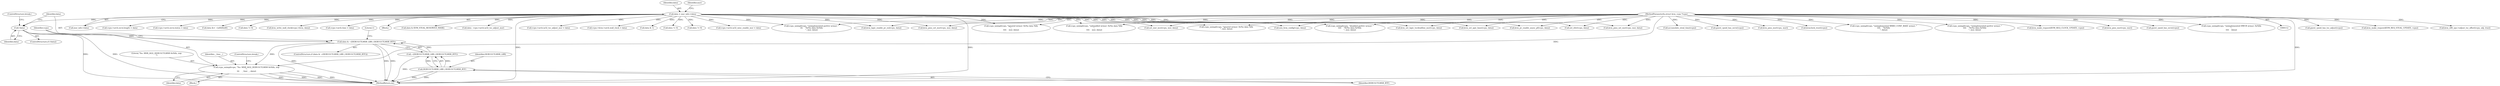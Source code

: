digraph "0_linux_0b79459b482e85cb7426aa7da683a9f2c97aeae1_2@pointer" {
"1000208" [label="(Call,vcpu_unimpl(vcpu, \"%s: MSR_IA32_DEBUGCTLMSR 0x%llx, nop\n\",\n\t\t\t    __func__, data))"];
"1000113" [label="(MethodParameterIn,struct kvm_vcpu *vcpu)"];
"1000199" [label="(Call,data & ~(DEBUGCTLMSR_LBR | DEBUGCTLMSR_BTF))"];
"1000193" [label="(Call,!data)"];
"1000127" [label="(Call,data = msr_info->data)"];
"1000201" [label="(Call,~(DEBUGCTLMSR_LBR | DEBUGCTLMSR_BTF))"];
"1000202" [label="(Call,DEBUGCTLMSR_LBR | DEBUGCTLMSR_BTF)"];
"1000204" [label="(Identifier,DEBUGCTLMSR_BTF)"];
"1000238" [label="(Call,guest_cpuid_has_tsc_adjust(vcpu))"];
"1000439" [label="(Call,kvm_make_request(KVM_REQ_STEAL_UPDATE, vcpu))"];
"1000257" [label="(Call,kvm_x86_ops->adjust_tsc_offset(vcpu, adj, true))"];
"1000210" [label="(Literal,\"%s: MSR_IA32_DEBUGCTLMSR 0x%llx, nop\n\")"];
"1000203" [label="(Identifier,DEBUGCTLMSR_LBR)"];
"1000180" [label="(Call,data != 0)"];
"1000638" [label="(MethodReturn,int)"];
"1000495" [label="(Call,kvm_pmu_set_msr(vcpu, msr, data))"];
"1000201" [label="(Call,~(DEBUGCTLMSR_LBR | DEBUGCTLMSR_BTF))"];
"1000270" [label="(Call,vcpu->arch.ia32_misc_enable_msr = data)"];
"1000436" [label="(Call,accumulate_steal_time(vcpu))"];
"1000193" [label="(Call,!data)"];
"1000202" [label="(Call,DEBUGCTLMSR_LBR | DEBUGCTLMSR_BTF)"];
"1000194" [label="(Identifier,data)"];
"1000562" [label="(Call,vcpu->arch.osvw.length = data)"];
"1000289" [label="(Call,kvm_write_wall_clock(vcpu->kvm, data))"];
"1000198" [label="(ControlStructure,if (data & ~(DEBUGCTLMSR_LBR | DEBUGCTLMSR_BTF)))"];
"1000558" [label="(Call,guest_cpuid_has_osvw(vcpu))"];
"1000609" [label="(Call,kvm_pmu_msr(vcpu, msr))"];
"1000127" [label="(Call,data = msr_info->data)"];
"1000144" [label="(Call,set_efer(vcpu, data))"];
"1000300" [label="(Call,vcpu->arch.time = data)"];
"1000384" [label="(Call,data & KVM_STEAL_RESERVED_MASK)"];
"1000250" [label="(Call,data - vcpu->arch.ia32_tsc_adjust_msr)"];
"1000621" [label="(Call,vcpu_unimpl(vcpu, \"unhandled wrmsr: 0x%x data %llx\n\",\n\t\t\t\t    msr, data))"];
"1000298" [label="(Call,kvmclock_reset(vcpu))"];
"1000261" [label="(Call,vcpu->arch.ia32_tsc_adjust_msr = data)"];
"1000549" [label="(Call,vcpu_unimpl(vcpu, \"ignored wrmsr: 0x%x data %llx\n\", msr, data))"];
"1000200" [label="(Identifier,data)"];
"1000505" [label="(Call,vcpu_unimpl(vcpu, \"disabled perfctr wrmsr: \"\n\t\t\t\t    \"0x%x data 0x%llx\n\", msr, data))"];
"1000280" [label="(Call,vcpu->kvm->arch.wall_clock = data)"];
"1000209" [label="(Identifier,vcpu)"];
"1000312" [label="(Call,data & 1)"];
"1000212" [label="(Identifier,data)"];
"1000207" [label="(Literal,1)"];
"1000464" [label="(Call,data != 0)"];
"1000221" [label="(Call,kvm_set_apic_base(vcpu, data))"];
"1000370" [label="(Call,kvm_pv_enable_async_pf(vcpu, data))"];
"1000129" [label="(Call,msr_info->data)"];
"1000477" [label="(Call,vcpu_unimpl(vcpu, \"unimplemented perfctr wrmsr: \"\n\t\t\t    \"0x%x data 0x%llx\n\", msr, data))"];
"1000579" [label="(Call,vcpu->arch.osvw.status = data)"];
"1000199" [label="(Call,data & ~(DEBUGCTLMSR_LBR | DEBUGCTLMSR_BTF))"];
"1000192" [label="(ControlStructure,if (!data))"];
"1000211" [label="(Identifier,__func__)"];
"1000184" [label="(Call,vcpu_unimpl(vcpu, \"unimplemented MMIO_CONF_BASE wrmsr: \"\n\t\t\t\t    \"0x%llx\n\", data))"];
"1000113" [label="(MethodParameterIn,struct kvm_vcpu *vcpu)"];
"1000148" [label="(Call,data &= ~(u64)0x40)"];
"1000467" [label="(Call,vcpu_unimpl(vcpu, \"unimplemented perfctr wrmsr: \"\n\t\t\t\t    \"0x%x data 0x%llx\n\", msr, data))"];
"1000502" [label="(Call,data != 0)"];
"1000445" [label="(Call,kvm_lapic_enable_pv_eoi(vcpu, data))"];
"1000613" [label="(Call,kvm_pmu_set_msr(vcpu, msr, data))"];
"1000630" [label="(Call,vcpu_unimpl(vcpu, \"ignored wrmsr: 0x%x data %llx\n\",\n\t\t\t\t    msr, data))"];
"1000134" [label="(Block,)"];
"1000307" [label="(Call,kvm_make_request(KVM_REQ_CLOCK_UPDATE, vcpu))"];
"1000455" [label="(Call,set_msr_mce(vcpu, msr, data))"];
"1000115" [label="(Block,)"];
"1000491" [label="(Call,kvm_pmu_msr(vcpu, msr))"];
"1000208" [label="(Call,vcpu_unimpl(vcpu, \"%s: MSR_IA32_DEBUGCTLMSR 0x%llx, nop\n\",\n\t\t\t    __func__, data))"];
"1000575" [label="(Call,guest_cpuid_has_osvw(vcpu))"];
"1000171" [label="(Call,vcpu_unimpl(vcpu, \"unimplemented HWCR wrmsr: 0x%llx\n\",\n\t\t\t\t    data))"];
"1000128" [label="(Identifier,data)"];
"1000133" [label="(Identifier,msr)"];
"1000605" [label="(Call,xen_hvm_config(vcpu, data))"];
"1000213" [label="(ControlStructure,break;)"];
"1000232" [label="(Call,kvm_set_lapic_tscdeadline_msr(vcpu, data))"];
"1000196" [label="(ControlStructure,break;)"];
"1000208" -> "1000134"  [label="AST: "];
"1000208" -> "1000212"  [label="CFG: "];
"1000209" -> "1000208"  [label="AST: "];
"1000210" -> "1000208"  [label="AST: "];
"1000211" -> "1000208"  [label="AST: "];
"1000212" -> "1000208"  [label="AST: "];
"1000213" -> "1000208"  [label="CFG: "];
"1000208" -> "1000638"  [label="DDG: "];
"1000208" -> "1000638"  [label="DDG: "];
"1000208" -> "1000638"  [label="DDG: "];
"1000208" -> "1000638"  [label="DDG: "];
"1000113" -> "1000208"  [label="DDG: "];
"1000199" -> "1000208"  [label="DDG: "];
"1000113" -> "1000112"  [label="AST: "];
"1000113" -> "1000638"  [label="DDG: "];
"1000113" -> "1000144"  [label="DDG: "];
"1000113" -> "1000171"  [label="DDG: "];
"1000113" -> "1000184"  [label="DDG: "];
"1000113" -> "1000221"  [label="DDG: "];
"1000113" -> "1000232"  [label="DDG: "];
"1000113" -> "1000238"  [label="DDG: "];
"1000113" -> "1000257"  [label="DDG: "];
"1000113" -> "1000298"  [label="DDG: "];
"1000113" -> "1000307"  [label="DDG: "];
"1000113" -> "1000370"  [label="DDG: "];
"1000113" -> "1000436"  [label="DDG: "];
"1000113" -> "1000439"  [label="DDG: "];
"1000113" -> "1000445"  [label="DDG: "];
"1000113" -> "1000455"  [label="DDG: "];
"1000113" -> "1000467"  [label="DDG: "];
"1000113" -> "1000477"  [label="DDG: "];
"1000113" -> "1000491"  [label="DDG: "];
"1000113" -> "1000495"  [label="DDG: "];
"1000113" -> "1000505"  [label="DDG: "];
"1000113" -> "1000549"  [label="DDG: "];
"1000113" -> "1000558"  [label="DDG: "];
"1000113" -> "1000575"  [label="DDG: "];
"1000113" -> "1000605"  [label="DDG: "];
"1000113" -> "1000609"  [label="DDG: "];
"1000113" -> "1000613"  [label="DDG: "];
"1000113" -> "1000621"  [label="DDG: "];
"1000113" -> "1000630"  [label="DDG: "];
"1000199" -> "1000198"  [label="AST: "];
"1000199" -> "1000201"  [label="CFG: "];
"1000200" -> "1000199"  [label="AST: "];
"1000201" -> "1000199"  [label="AST: "];
"1000207" -> "1000199"  [label="CFG: "];
"1000209" -> "1000199"  [label="CFG: "];
"1000199" -> "1000638"  [label="DDG: "];
"1000199" -> "1000638"  [label="DDG: "];
"1000199" -> "1000638"  [label="DDG: "];
"1000193" -> "1000199"  [label="DDG: "];
"1000201" -> "1000199"  [label="DDG: "];
"1000193" -> "1000192"  [label="AST: "];
"1000193" -> "1000194"  [label="CFG: "];
"1000194" -> "1000193"  [label="AST: "];
"1000196" -> "1000193"  [label="CFG: "];
"1000200" -> "1000193"  [label="CFG: "];
"1000193" -> "1000638"  [label="DDG: "];
"1000193" -> "1000638"  [label="DDG: "];
"1000127" -> "1000193"  [label="DDG: "];
"1000127" -> "1000115"  [label="AST: "];
"1000127" -> "1000129"  [label="CFG: "];
"1000128" -> "1000127"  [label="AST: "];
"1000129" -> "1000127"  [label="AST: "];
"1000133" -> "1000127"  [label="CFG: "];
"1000127" -> "1000638"  [label="DDG: "];
"1000127" -> "1000638"  [label="DDG: "];
"1000127" -> "1000144"  [label="DDG: "];
"1000127" -> "1000148"  [label="DDG: "];
"1000127" -> "1000180"  [label="DDG: "];
"1000127" -> "1000221"  [label="DDG: "];
"1000127" -> "1000232"  [label="DDG: "];
"1000127" -> "1000250"  [label="DDG: "];
"1000127" -> "1000261"  [label="DDG: "];
"1000127" -> "1000270"  [label="DDG: "];
"1000127" -> "1000280"  [label="DDG: "];
"1000127" -> "1000289"  [label="DDG: "];
"1000127" -> "1000300"  [label="DDG: "];
"1000127" -> "1000312"  [label="DDG: "];
"1000127" -> "1000370"  [label="DDG: "];
"1000127" -> "1000384"  [label="DDG: "];
"1000127" -> "1000445"  [label="DDG: "];
"1000127" -> "1000455"  [label="DDG: "];
"1000127" -> "1000464"  [label="DDG: "];
"1000127" -> "1000477"  [label="DDG: "];
"1000127" -> "1000495"  [label="DDG: "];
"1000127" -> "1000502"  [label="DDG: "];
"1000127" -> "1000505"  [label="DDG: "];
"1000127" -> "1000549"  [label="DDG: "];
"1000127" -> "1000562"  [label="DDG: "];
"1000127" -> "1000579"  [label="DDG: "];
"1000127" -> "1000605"  [label="DDG: "];
"1000127" -> "1000613"  [label="DDG: "];
"1000127" -> "1000621"  [label="DDG: "];
"1000127" -> "1000630"  [label="DDG: "];
"1000201" -> "1000202"  [label="CFG: "];
"1000202" -> "1000201"  [label="AST: "];
"1000201" -> "1000638"  [label="DDG: "];
"1000202" -> "1000201"  [label="DDG: "];
"1000202" -> "1000201"  [label="DDG: "];
"1000202" -> "1000204"  [label="CFG: "];
"1000203" -> "1000202"  [label="AST: "];
"1000204" -> "1000202"  [label="AST: "];
"1000202" -> "1000638"  [label="DDG: "];
"1000202" -> "1000638"  [label="DDG: "];
}
